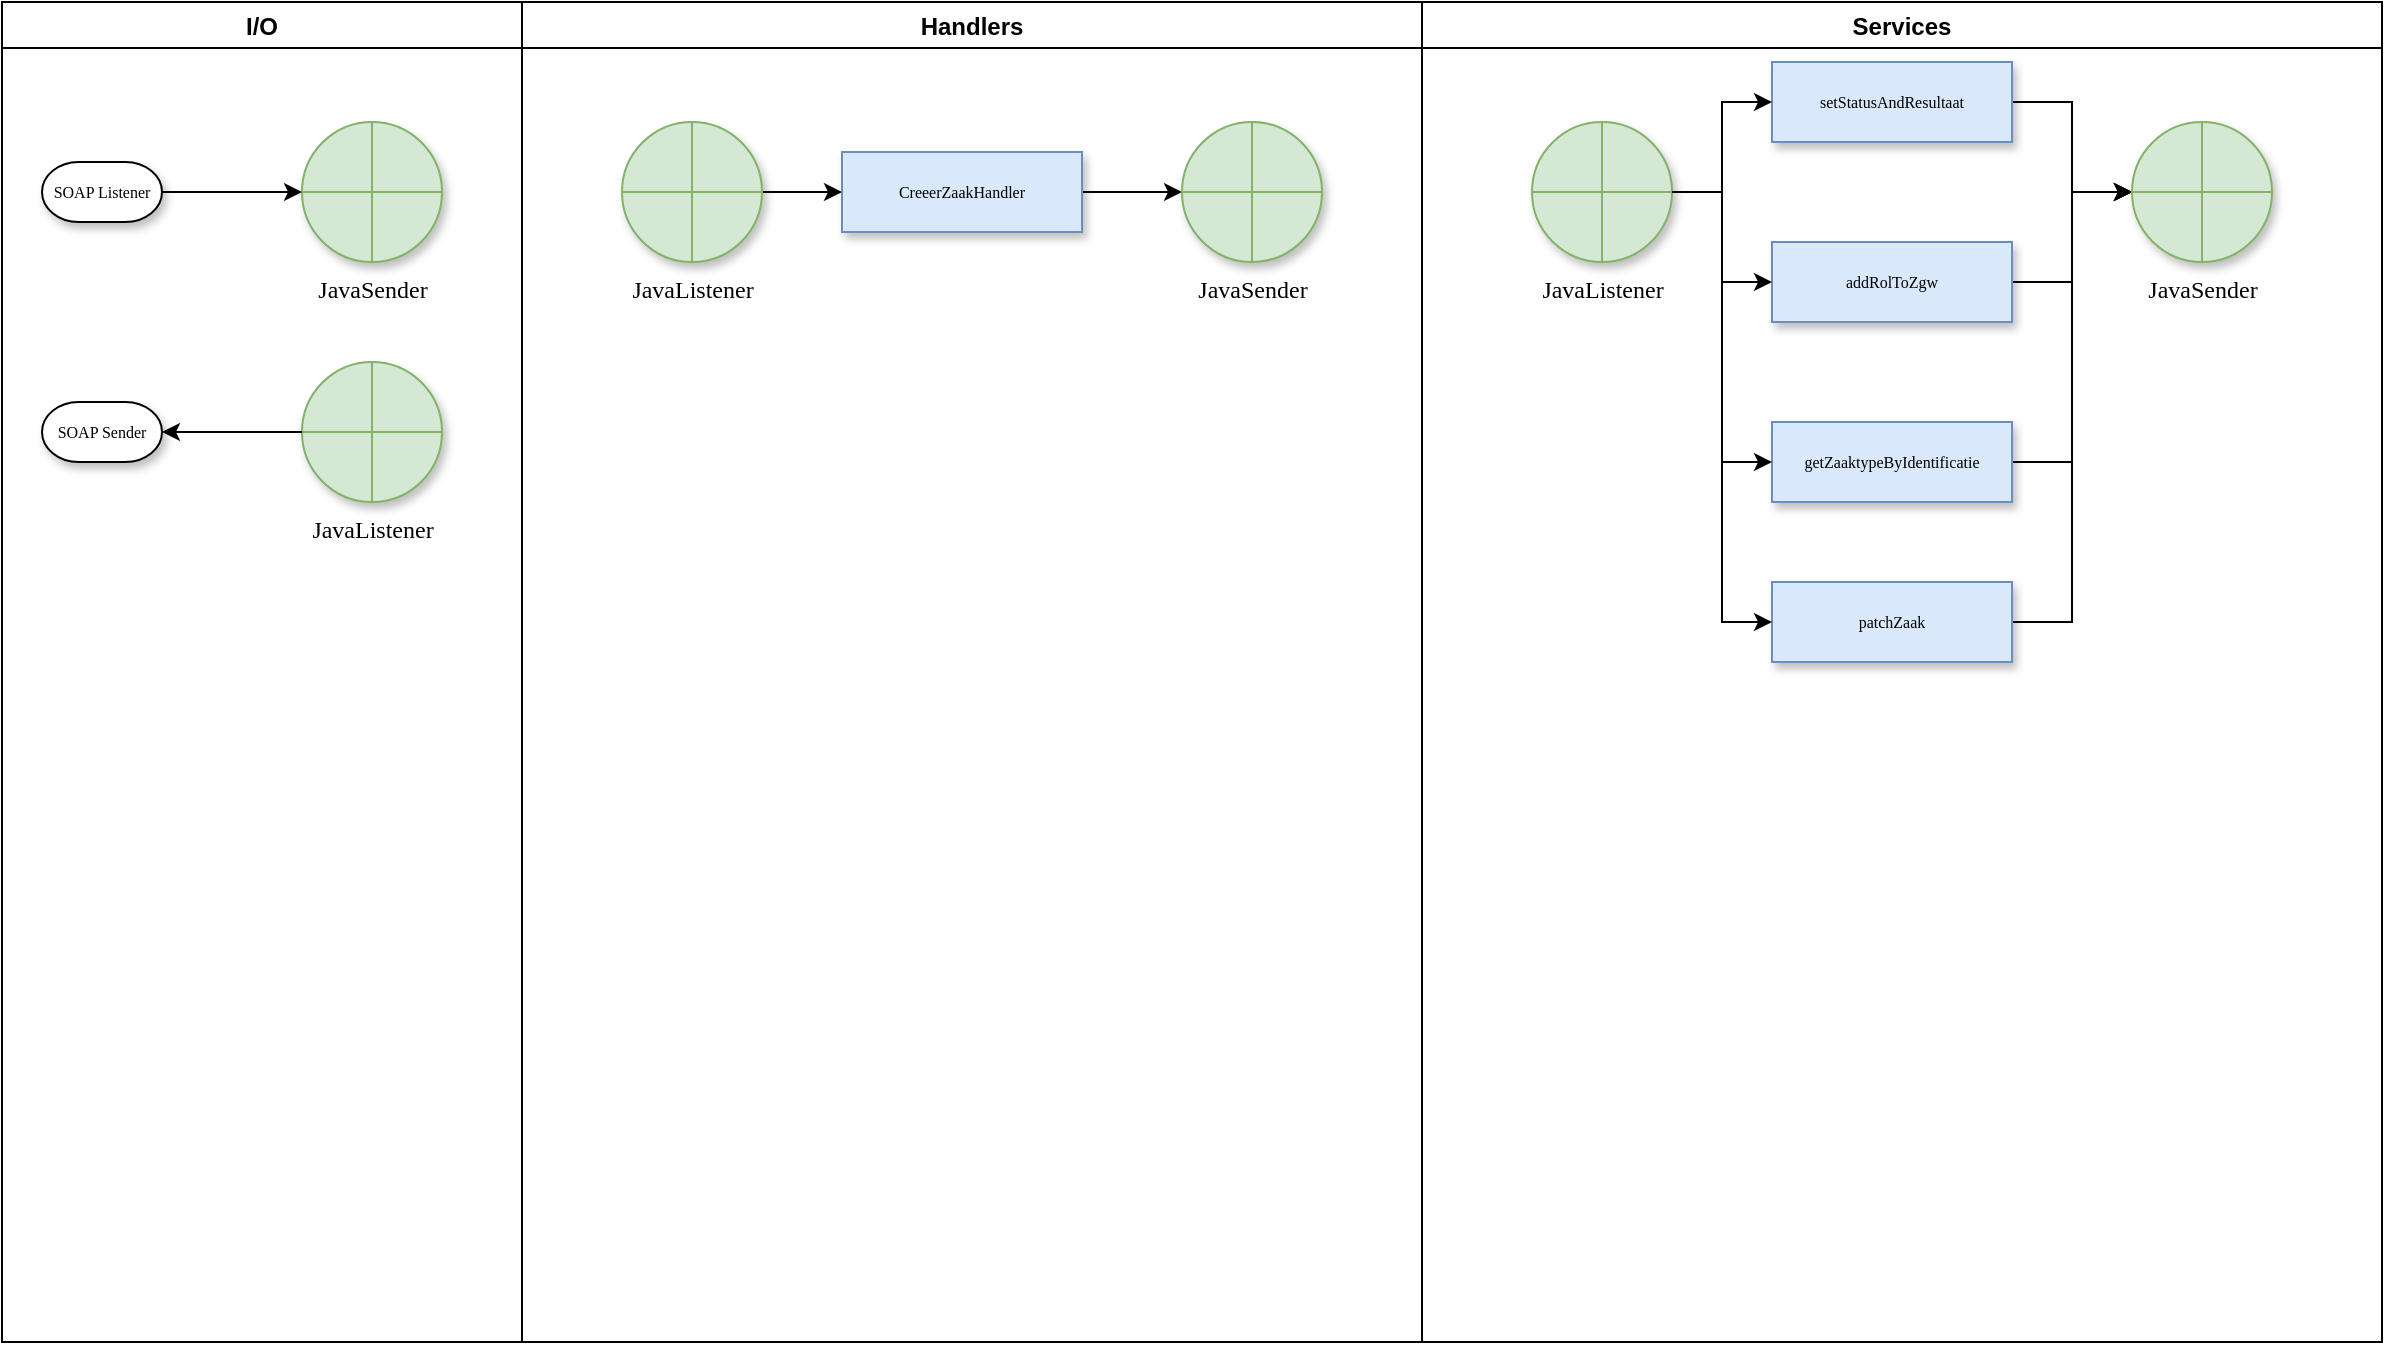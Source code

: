 <mxfile version="16.1.2" type="device"><diagram id="glYNk5f4x5lhTwRYQGkL" name="Layers"><mxGraphModel dx="2643" dy="2165" grid="1" gridSize="10" guides="1" tooltips="1" connect="1" arrows="1" fold="1" page="1" pageScale="1" pageWidth="850" pageHeight="1100" math="0" shadow="0"><root><mxCell id="myaE-3-pKBJOQqIYYQfG-0"/><mxCell id="myaE-3-pKBJOQqIYYQfG-1" parent="myaE-3-pKBJOQqIYYQfG-0"/><mxCell id="F8H5DGW1jUb8UYOF-Chy-22" value="I/O" style="swimlane;" vertex="1" parent="myaE-3-pKBJOQqIYYQfG-1"><mxGeometry x="-800" y="-1070" width="260" height="670" as="geometry"/></mxCell><mxCell id="F8H5DGW1jUb8UYOF-Chy-0" value="SOAP Listener" style="strokeWidth=1;html=1;shape=mxgraph.flowchart.terminator;whiteSpace=wrap;rounded=0;shadow=1;labelBackgroundColor=none;fontFamily=Verdana;fontSize=8;align=center;" vertex="1" parent="F8H5DGW1jUb8UYOF-Chy-22"><mxGeometry x="20" y="80" width="60" height="30" as="geometry"/></mxCell><mxCell id="F8H5DGW1jUb8UYOF-Chy-4" value="JavaSender" style="verticalLabelPosition=bottom;verticalAlign=top;html=1;shape=mxgraph.flowchart.summing_function;shadow=1;fontFamily=Verdana;strokeWidth=1;fillColor=#d5e8d4;strokeColor=#82b366;" vertex="1" parent="F8H5DGW1jUb8UYOF-Chy-22"><mxGeometry x="150" y="60" width="70" height="70" as="geometry"/></mxCell><mxCell id="F8H5DGW1jUb8UYOF-Chy-5" style="edgeStyle=orthogonalEdgeStyle;rounded=0;orthogonalLoop=1;jettySize=auto;html=1;entryX=0;entryY=0.5;entryDx=0;entryDy=0;entryPerimeter=0;" edge="1" parent="F8H5DGW1jUb8UYOF-Chy-22" source="F8H5DGW1jUb8UYOF-Chy-0" target="F8H5DGW1jUb8UYOF-Chy-4"><mxGeometry relative="1" as="geometry"/></mxCell><mxCell id="F8H5DGW1jUb8UYOF-Chy-14" value="JavaListener" style="verticalLabelPosition=bottom;verticalAlign=top;html=1;shape=mxgraph.flowchart.summing_function;shadow=1;fontFamily=Verdana;strokeWidth=1;fillColor=#d5e8d4;strokeColor=#82b366;" vertex="1" parent="F8H5DGW1jUb8UYOF-Chy-22"><mxGeometry x="150" y="180" width="70" height="70" as="geometry"/></mxCell><mxCell id="F8H5DGW1jUb8UYOF-Chy-16" value="SOAP Sender" style="strokeWidth=1;html=1;shape=mxgraph.flowchart.terminator;whiteSpace=wrap;rounded=0;shadow=1;labelBackgroundColor=none;fontFamily=Verdana;fontSize=8;align=center;" vertex="1" parent="F8H5DGW1jUb8UYOF-Chy-22"><mxGeometry x="20" y="200" width="60" height="30" as="geometry"/></mxCell><mxCell id="F8H5DGW1jUb8UYOF-Chy-18" style="edgeStyle=orthogonalEdgeStyle;rounded=0;orthogonalLoop=1;jettySize=auto;html=1;entryX=1;entryY=0.5;entryDx=0;entryDy=0;entryPerimeter=0;" edge="1" parent="F8H5DGW1jUb8UYOF-Chy-22" source="F8H5DGW1jUb8UYOF-Chy-14" target="F8H5DGW1jUb8UYOF-Chy-16"><mxGeometry relative="1" as="geometry"/></mxCell><mxCell id="F8H5DGW1jUb8UYOF-Chy-23" value="Handlers" style="swimlane;" vertex="1" parent="myaE-3-pKBJOQqIYYQfG-1"><mxGeometry x="-540" y="-1070" width="450" height="670" as="geometry"/></mxCell><mxCell id="F8H5DGW1jUb8UYOF-Chy-34" style="edgeStyle=orthogonalEdgeStyle;rounded=0;orthogonalLoop=1;jettySize=auto;html=1;entryX=0;entryY=0.5;entryDx=0;entryDy=0;entryPerimeter=0;" edge="1" parent="F8H5DGW1jUb8UYOF-Chy-23" source="F8H5DGW1jUb8UYOF-Chy-1" target="F8H5DGW1jUb8UYOF-Chy-33"><mxGeometry relative="1" as="geometry"/></mxCell><mxCell id="F8H5DGW1jUb8UYOF-Chy-1" value="CreeerZaakHandler" style="whiteSpace=wrap;html=1;rounded=0;shadow=1;labelBackgroundColor=none;strokeWidth=1;fontFamily=Verdana;fontSize=8;align=center;fillColor=#dae8fc;strokeColor=#6c8ebf;" vertex="1" parent="F8H5DGW1jUb8UYOF-Chy-23"><mxGeometry x="160" y="75" width="120" height="40" as="geometry"/></mxCell><mxCell id="F8H5DGW1jUb8UYOF-Chy-12" style="edgeStyle=orthogonalEdgeStyle;rounded=0;orthogonalLoop=1;jettySize=auto;html=1;entryX=0;entryY=0.5;entryDx=0;entryDy=0;" edge="1" parent="F8H5DGW1jUb8UYOF-Chy-23" source="F8H5DGW1jUb8UYOF-Chy-10" target="F8H5DGW1jUb8UYOF-Chy-1"><mxGeometry relative="1" as="geometry"/></mxCell><mxCell id="F8H5DGW1jUb8UYOF-Chy-10" value="JavaListener" style="verticalLabelPosition=bottom;verticalAlign=top;html=1;shape=mxgraph.flowchart.summing_function;shadow=1;fontFamily=Verdana;strokeWidth=1;fillColor=#d5e8d4;strokeColor=#82b366;" vertex="1" parent="F8H5DGW1jUb8UYOF-Chy-23"><mxGeometry x="50" y="60" width="70" height="70" as="geometry"/></mxCell><mxCell id="F8H5DGW1jUb8UYOF-Chy-33" value="JavaSender" style="verticalLabelPosition=bottom;verticalAlign=top;html=1;shape=mxgraph.flowchart.summing_function;shadow=1;fontFamily=Verdana;strokeWidth=1;fillColor=#d5e8d4;strokeColor=#82b366;" vertex="1" parent="F8H5DGW1jUb8UYOF-Chy-23"><mxGeometry x="330" y="60" width="70" height="70" as="geometry"/></mxCell><mxCell id="F8H5DGW1jUb8UYOF-Chy-24" value="Services" style="swimlane;" vertex="1" parent="myaE-3-pKBJOQqIYYQfG-1"><mxGeometry x="-90" y="-1070" width="480" height="670" as="geometry"/></mxCell><mxCell id="F8H5DGW1jUb8UYOF-Chy-31" style="edgeStyle=orthogonalEdgeStyle;rounded=0;orthogonalLoop=1;jettySize=auto;html=1;entryX=0;entryY=0.5;entryDx=0;entryDy=0;entryPerimeter=0;" edge="1" parent="F8H5DGW1jUb8UYOF-Chy-24" source="F8H5DGW1jUb8UYOF-Chy-9" target="F8H5DGW1jUb8UYOF-Chy-30"><mxGeometry relative="1" as="geometry"/></mxCell><mxCell id="F8H5DGW1jUb8UYOF-Chy-9" value="setStatusAndResultaat" style="whiteSpace=wrap;html=1;rounded=0;shadow=1;labelBackgroundColor=none;strokeWidth=1;fontFamily=Verdana;fontSize=8;align=center;fillColor=#dae8fc;strokeColor=#6c8ebf;" vertex="1" parent="F8H5DGW1jUb8UYOF-Chy-24"><mxGeometry x="175" y="30" width="120" height="40" as="geometry"/></mxCell><mxCell id="F8H5DGW1jUb8UYOF-Chy-37" style="edgeStyle=orthogonalEdgeStyle;rounded=0;orthogonalLoop=1;jettySize=auto;html=1;entryX=0;entryY=0.5;entryDx=0;entryDy=0;entryPerimeter=0;" edge="1" parent="F8H5DGW1jUb8UYOF-Chy-24" source="F8H5DGW1jUb8UYOF-Chy-20" target="F8H5DGW1jUb8UYOF-Chy-30"><mxGeometry relative="1" as="geometry"/></mxCell><mxCell id="F8H5DGW1jUb8UYOF-Chy-20" value="getZaaktypeByIdentificatie" style="whiteSpace=wrap;html=1;rounded=0;shadow=1;labelBackgroundColor=none;strokeWidth=1;fontFamily=Verdana;fontSize=8;align=center;fillColor=#dae8fc;strokeColor=#6c8ebf;" vertex="1" parent="F8H5DGW1jUb8UYOF-Chy-24"><mxGeometry x="175" y="210" width="120" height="40" as="geometry"/></mxCell><mxCell id="F8H5DGW1jUb8UYOF-Chy-38" style="edgeStyle=orthogonalEdgeStyle;rounded=0;orthogonalLoop=1;jettySize=auto;html=1;entryX=0;entryY=0.5;entryDx=0;entryDy=0;entryPerimeter=0;" edge="1" parent="F8H5DGW1jUb8UYOF-Chy-24" source="F8H5DGW1jUb8UYOF-Chy-21" target="F8H5DGW1jUb8UYOF-Chy-30"><mxGeometry relative="1" as="geometry"/></mxCell><mxCell id="F8H5DGW1jUb8UYOF-Chy-21" value="patchZaak" style="whiteSpace=wrap;html=1;rounded=0;shadow=1;labelBackgroundColor=none;strokeWidth=1;fontFamily=Verdana;fontSize=8;align=center;fillColor=#dae8fc;strokeColor=#6c8ebf;" vertex="1" parent="F8H5DGW1jUb8UYOF-Chy-24"><mxGeometry x="175" y="290" width="120" height="40" as="geometry"/></mxCell><mxCell id="F8H5DGW1jUb8UYOF-Chy-35" style="edgeStyle=orthogonalEdgeStyle;rounded=0;orthogonalLoop=1;jettySize=auto;html=1;entryX=0;entryY=0.5;entryDx=0;entryDy=0;" edge="1" parent="F8H5DGW1jUb8UYOF-Chy-24" source="F8H5DGW1jUb8UYOF-Chy-27" target="F8H5DGW1jUb8UYOF-Chy-20"><mxGeometry relative="1" as="geometry"/></mxCell><mxCell id="F8H5DGW1jUb8UYOF-Chy-36" style="edgeStyle=orthogonalEdgeStyle;rounded=0;orthogonalLoop=1;jettySize=auto;html=1;entryX=0;entryY=0.5;entryDx=0;entryDy=0;" edge="1" parent="F8H5DGW1jUb8UYOF-Chy-24" source="F8H5DGW1jUb8UYOF-Chy-27" target="F8H5DGW1jUb8UYOF-Chy-21"><mxGeometry relative="1" as="geometry"/></mxCell><mxCell id="F8H5DGW1jUb8UYOF-Chy-27" value="JavaListener" style="verticalLabelPosition=bottom;verticalAlign=top;html=1;shape=mxgraph.flowchart.summing_function;shadow=1;fontFamily=Verdana;strokeWidth=1;fillColor=#d5e8d4;strokeColor=#82b366;" vertex="1" parent="F8H5DGW1jUb8UYOF-Chy-24"><mxGeometry x="55" y="60" width="70" height="70" as="geometry"/></mxCell><mxCell id="F8H5DGW1jUb8UYOF-Chy-32" style="edgeStyle=orthogonalEdgeStyle;rounded=0;orthogonalLoop=1;jettySize=auto;html=1;entryX=0;entryY=0.5;entryDx=0;entryDy=0;entryPerimeter=0;" edge="1" parent="F8H5DGW1jUb8UYOF-Chy-24" source="F8H5DGW1jUb8UYOF-Chy-19" target="F8H5DGW1jUb8UYOF-Chy-30"><mxGeometry relative="1" as="geometry"/></mxCell><mxCell id="F8H5DGW1jUb8UYOF-Chy-19" value="addRolToZgw" style="whiteSpace=wrap;html=1;rounded=0;shadow=1;labelBackgroundColor=none;strokeWidth=1;fontFamily=Verdana;fontSize=8;align=center;fillColor=#dae8fc;strokeColor=#6c8ebf;" vertex="1" parent="F8H5DGW1jUb8UYOF-Chy-24"><mxGeometry x="175" y="120" width="120" height="40" as="geometry"/></mxCell><mxCell id="F8H5DGW1jUb8UYOF-Chy-29" style="edgeStyle=orthogonalEdgeStyle;rounded=0;orthogonalLoop=1;jettySize=auto;html=1;entryX=0;entryY=0.5;entryDx=0;entryDy=0;" edge="1" parent="F8H5DGW1jUb8UYOF-Chy-24" source="F8H5DGW1jUb8UYOF-Chy-27" target="F8H5DGW1jUb8UYOF-Chy-19"><mxGeometry relative="1" as="geometry"/></mxCell><mxCell id="F8H5DGW1jUb8UYOF-Chy-28" style="edgeStyle=orthogonalEdgeStyle;rounded=0;orthogonalLoop=1;jettySize=auto;html=1;entryX=0;entryY=0.5;entryDx=0;entryDy=0;" edge="1" parent="F8H5DGW1jUb8UYOF-Chy-24" source="F8H5DGW1jUb8UYOF-Chy-27" target="F8H5DGW1jUb8UYOF-Chy-9"><mxGeometry relative="1" as="geometry"/></mxCell><mxCell id="F8H5DGW1jUb8UYOF-Chy-30" value="JavaSender" style="verticalLabelPosition=bottom;verticalAlign=top;html=1;shape=mxgraph.flowchart.summing_function;shadow=1;fontFamily=Verdana;strokeWidth=1;fillColor=#d5e8d4;strokeColor=#82b366;" vertex="1" parent="F8H5DGW1jUb8UYOF-Chy-24"><mxGeometry x="355" y="60" width="70" height="70" as="geometry"/></mxCell></root></mxGraphModel></diagram></mxfile>